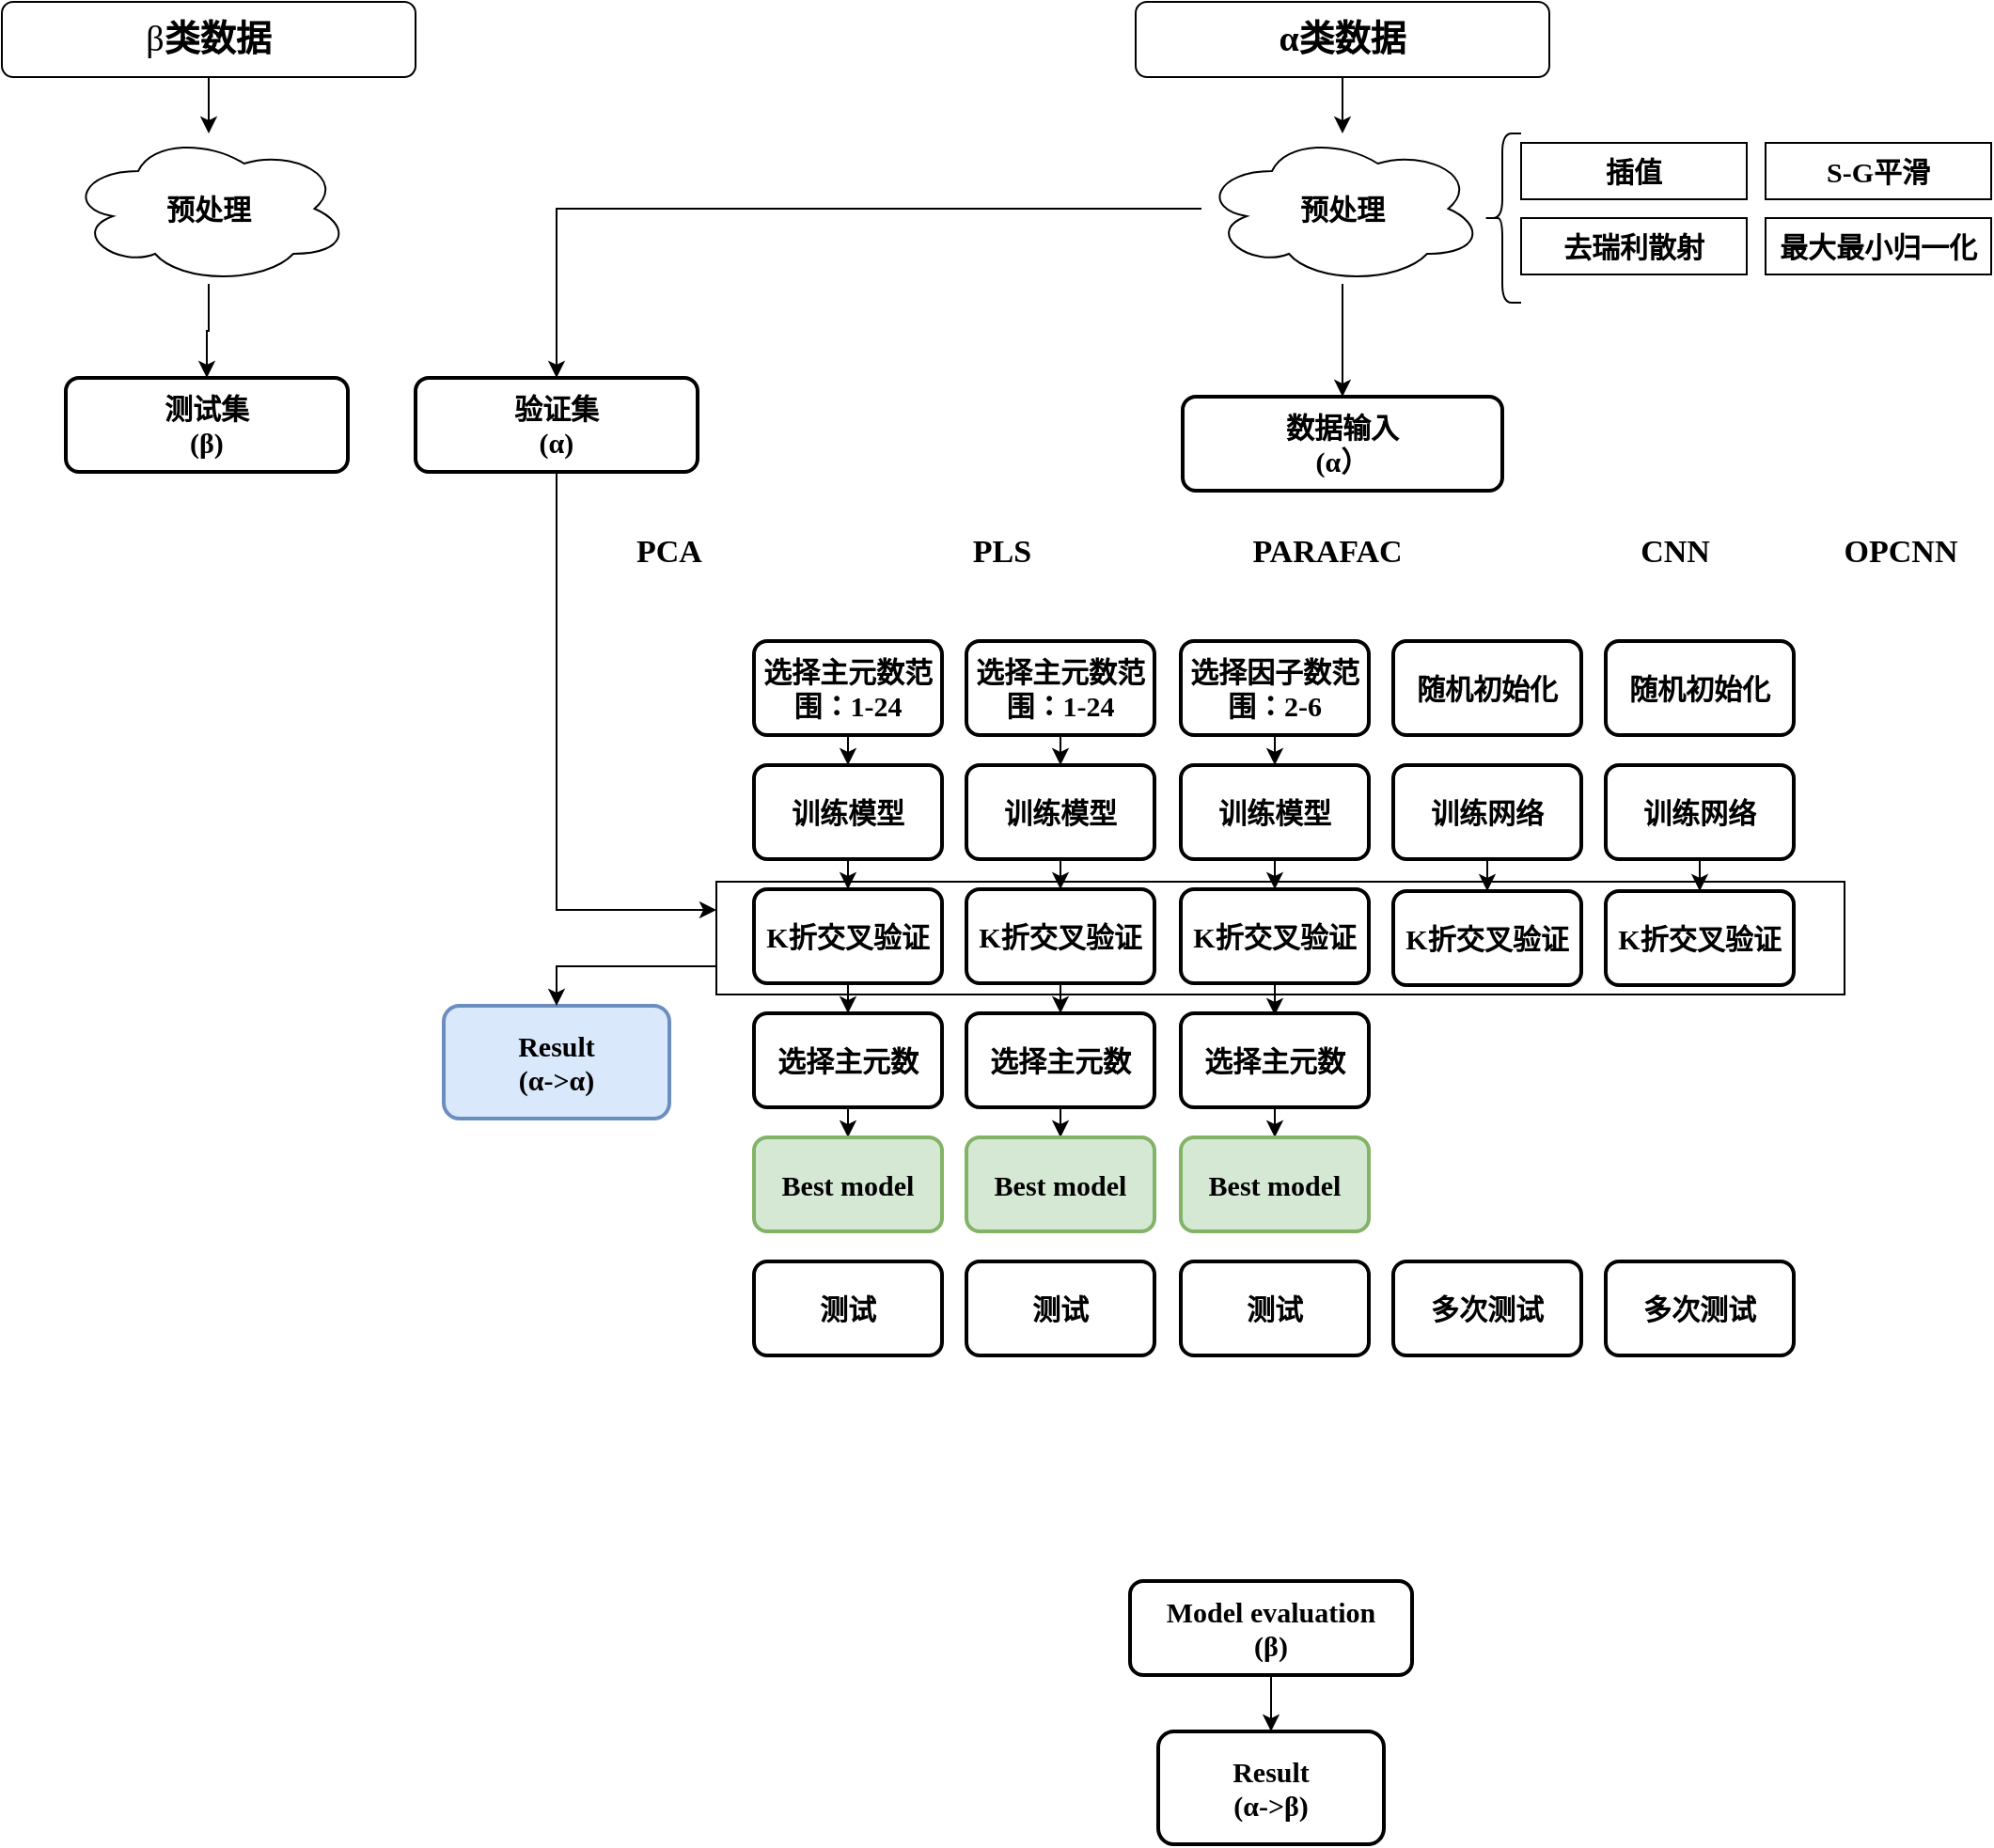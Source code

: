 <mxfile version="22.1.18" type="github">
  <diagram name="第 1 页" id="fnBkCTot6Ez0o81d7CIG">
    <mxGraphModel dx="1987" dy="1780" grid="1" gridSize="10" guides="1" tooltips="1" connect="1" arrows="1" fold="1" page="1" pageScale="1" pageWidth="827" pageHeight="1169" math="0" shadow="0">
      <root>
        <mxCell id="0" />
        <mxCell id="1" parent="0" />
        <mxCell id="RQuAEKyiK-EMNLNWBClG-38" value="" style="rounded=0;whiteSpace=wrap;html=1;fillColor=none;" vertex="1" parent="1">
          <mxGeometry x="100" y="398" width="600" height="60" as="geometry" />
        </mxCell>
        <mxCell id="kYNa-zEm1gCkG2qr6x2S-15" value="数据输入&lt;br style=&quot;font-size: 15px;&quot;&gt;(α）" style="rounded=1;whiteSpace=wrap;html=1;absoluteArcSize=1;arcSize=14;strokeWidth=2;fontSize=15;fontStyle=1;fontFamily=仿宋;" parent="1" vertex="1">
          <mxGeometry x="348" y="140" width="170" height="50" as="geometry" />
        </mxCell>
        <mxCell id="kYNa-zEm1gCkG2qr6x2S-18" value="" style="shape=curlyBracket;whiteSpace=wrap;html=1;rounded=1;labelPosition=left;verticalLabelPosition=middle;align=right;verticalAlign=middle;fontSize=15;fontStyle=1;fontFamily=仿宋;" parent="1" vertex="1">
          <mxGeometry x="508" width="20" height="90" as="geometry" />
        </mxCell>
        <mxCell id="kYNa-zEm1gCkG2qr6x2S-19" value="插值" style="rounded=0;whiteSpace=wrap;html=1;fontSize=15;fontStyle=1;fontFamily=仿宋;" parent="1" vertex="1">
          <mxGeometry x="528" y="5" width="120" height="30" as="geometry" />
        </mxCell>
        <mxCell id="kYNa-zEm1gCkG2qr6x2S-20" value="去瑞利散射" style="rounded=0;whiteSpace=wrap;html=1;fontSize=15;fontStyle=1;fontFamily=仿宋;" parent="1" vertex="1">
          <mxGeometry x="528" y="45" width="120" height="30" as="geometry" />
        </mxCell>
        <mxCell id="kYNa-zEm1gCkG2qr6x2S-21" value="最大最小归一化" style="rounded=0;whiteSpace=wrap;html=1;fontSize=15;fontStyle=1;fontFamily=仿宋;" parent="1" vertex="1">
          <mxGeometry x="658" y="45" width="120" height="30" as="geometry" />
        </mxCell>
        <mxCell id="kYNa-zEm1gCkG2qr6x2S-22" value="S-G平滑" style="rounded=0;whiteSpace=wrap;html=1;fontSize=15;fontStyle=1;fontFamily=仿宋;" parent="1" vertex="1">
          <mxGeometry x="658" y="5" width="120" height="30" as="geometry" />
        </mxCell>
        <mxCell id="RQuAEKyiK-EMNLNWBClG-24" value="" style="edgeStyle=orthogonalEdgeStyle;rounded=0;orthogonalLoop=1;jettySize=auto;html=1;" edge="1" parent="1" source="kYNa-zEm1gCkG2qr6x2S-26" target="RQuAEKyiK-EMNLNWBClG-23">
          <mxGeometry relative="1" as="geometry" />
        </mxCell>
        <mxCell id="kYNa-zEm1gCkG2qr6x2S-26" value="选择主元数范围：1-24" style="rounded=1;whiteSpace=wrap;html=1;absoluteArcSize=1;arcSize=14;strokeWidth=2;fontSize=15;fontStyle=1;fontFamily=仿宋;" parent="1" vertex="1">
          <mxGeometry x="120" y="270" width="100" height="50" as="geometry" />
        </mxCell>
        <mxCell id="kYNa-zEm1gCkG2qr6x2S-39" value="" style="edgeStyle=orthogonalEdgeStyle;rounded=0;orthogonalLoop=1;jettySize=auto;html=1;fontSize=15;fontStyle=1;fontFamily=仿宋;" parent="1" source="kYNa-zEm1gCkG2qr6x2S-27" target="kYNa-zEm1gCkG2qr6x2S-37" edge="1">
          <mxGeometry relative="1" as="geometry" />
        </mxCell>
        <mxCell id="kYNa-zEm1gCkG2qr6x2S-27" value="选择主元数范围：1-24" style="rounded=1;whiteSpace=wrap;html=1;absoluteArcSize=1;arcSize=14;strokeWidth=2;fontSize=15;fontStyle=1;fontFamily=仿宋;" parent="1" vertex="1">
          <mxGeometry x="233" y="270" width="100" height="50" as="geometry" />
        </mxCell>
        <mxCell id="kYNa-zEm1gCkG2qr6x2S-41" value="" style="edgeStyle=orthogonalEdgeStyle;rounded=0;orthogonalLoop=1;jettySize=auto;html=1;fontSize=15;fontStyle=1;fontFamily=仿宋;" parent="1" source="kYNa-zEm1gCkG2qr6x2S-28" target="kYNa-zEm1gCkG2qr6x2S-40" edge="1">
          <mxGeometry relative="1" as="geometry" />
        </mxCell>
        <mxCell id="kYNa-zEm1gCkG2qr6x2S-28" value="选择因子数范围：2-6" style="rounded=1;whiteSpace=wrap;html=1;absoluteArcSize=1;arcSize=14;strokeWidth=2;fontSize=15;fontStyle=1;fontFamily=仿宋;" parent="1" vertex="1">
          <mxGeometry x="347" y="270" width="100" height="50" as="geometry" />
        </mxCell>
        <mxCell id="RQuAEKyiK-EMNLNWBClG-31" value="" style="edgeStyle=orthogonalEdgeStyle;rounded=0;orthogonalLoop=1;jettySize=auto;html=1;" edge="1" parent="1" source="kYNa-zEm1gCkG2qr6x2S-37" target="RQuAEKyiK-EMNLNWBClG-27">
          <mxGeometry relative="1" as="geometry" />
        </mxCell>
        <mxCell id="kYNa-zEm1gCkG2qr6x2S-37" value="训练模型" style="rounded=1;whiteSpace=wrap;html=1;absoluteArcSize=1;arcSize=14;strokeWidth=2;fontSize=15;fontStyle=1;fontFamily=仿宋;" parent="1" vertex="1">
          <mxGeometry x="233" y="336" width="100" height="50" as="geometry" />
        </mxCell>
        <mxCell id="RQuAEKyiK-EMNLNWBClG-32" value="" style="edgeStyle=orthogonalEdgeStyle;rounded=0;orthogonalLoop=1;jettySize=auto;html=1;" edge="1" parent="1" source="kYNa-zEm1gCkG2qr6x2S-40" target="RQuAEKyiK-EMNLNWBClG-28">
          <mxGeometry relative="1" as="geometry" />
        </mxCell>
        <mxCell id="kYNa-zEm1gCkG2qr6x2S-40" value="训练模型" style="rounded=1;whiteSpace=wrap;html=1;absoluteArcSize=1;arcSize=14;strokeWidth=2;fontSize=15;fontStyle=1;fontFamily=仿宋;" parent="1" vertex="1">
          <mxGeometry x="347" y="336" width="100" height="50" as="geometry" />
        </mxCell>
        <mxCell id="RQuAEKyiK-EMNLNWBClG-53" value="" style="edgeStyle=orthogonalEdgeStyle;rounded=0;orthogonalLoop=1;jettySize=auto;html=1;" edge="1" parent="1" source="kYNa-zEm1gCkG2qr6x2S-44" target="RQuAEKyiK-EMNLNWBClG-29">
          <mxGeometry relative="1" as="geometry" />
        </mxCell>
        <mxCell id="kYNa-zEm1gCkG2qr6x2S-44" value="训练网络" style="rounded=1;whiteSpace=wrap;html=1;absoluteArcSize=1;arcSize=14;strokeWidth=2;fontSize=15;fontStyle=1;fontFamily=仿宋;" parent="1" vertex="1">
          <mxGeometry x="460" y="336" width="100" height="50" as="geometry" />
        </mxCell>
        <mxCell id="kYNa-zEm1gCkG2qr6x2S-66" value="" style="edgeStyle=orthogonalEdgeStyle;rounded=0;orthogonalLoop=1;jettySize=auto;html=1;fontSize=15;fontStyle=1;fontFamily=仿宋;" parent="1" source="kYNa-zEm1gCkG2qr6x2S-61" target="kYNa-zEm1gCkG2qr6x2S-65" edge="1">
          <mxGeometry relative="1" as="geometry" />
        </mxCell>
        <mxCell id="kYNa-zEm1gCkG2qr6x2S-61" value="Model evaluation&lt;br style=&quot;font-size: 15px;&quot;&gt;(β)" style="rounded=1;whiteSpace=wrap;html=1;absoluteArcSize=1;arcSize=14;strokeWidth=2;fontSize=15;fontStyle=1;fontFamily=仿宋;" parent="1" vertex="1">
          <mxGeometry x="320" y="770" width="150" height="50" as="geometry" />
        </mxCell>
        <mxCell id="RQuAEKyiK-EMNLNWBClG-33" style="edgeStyle=orthogonalEdgeStyle;rounded=0;orthogonalLoop=1;jettySize=auto;html=1;entryX=0;entryY=0.25;entryDx=0;entryDy=0;exitX=0.5;exitY=1;exitDx=0;exitDy=0;" edge="1" parent="1" source="kYNa-zEm1gCkG2qr6x2S-62" target="RQuAEKyiK-EMNLNWBClG-38">
          <mxGeometry relative="1" as="geometry" />
        </mxCell>
        <mxCell id="kYNa-zEm1gCkG2qr6x2S-62" value="验证集&lt;br style=&quot;font-size: 15px;&quot;&gt;(α)" style="rounded=1;whiteSpace=wrap;html=1;absoluteArcSize=1;arcSize=14;strokeWidth=2;fontSize=15;fontStyle=1;fontFamily=仿宋;" parent="1" vertex="1">
          <mxGeometry x="-60" y="130" width="150" height="50" as="geometry" />
        </mxCell>
        <mxCell id="kYNa-zEm1gCkG2qr6x2S-63" value="Result&lt;br style=&quot;font-size: 15px;&quot;&gt;(α-&amp;gt;α)" style="whiteSpace=wrap;html=1;rounded=1;arcSize=14;strokeWidth=2;fontSize=15;fontStyle=1;fontFamily=仿宋;fillColor=#dae8fc;strokeColor=#6c8ebf;" parent="1" vertex="1">
          <mxGeometry x="-45" y="464" width="120" height="60" as="geometry" />
        </mxCell>
        <mxCell id="kYNa-zEm1gCkG2qr6x2S-65" value="Result&lt;br style=&quot;font-size: 15px;&quot;&gt;(α-&amp;gt;β)" style="whiteSpace=wrap;html=1;rounded=1;arcSize=14;strokeWidth=2;fontSize=15;fontStyle=1;fontFamily=仿宋;" parent="1" vertex="1">
          <mxGeometry x="335" y="850" width="120" height="60" as="geometry" />
        </mxCell>
        <mxCell id="kYNa-zEm1gCkG2qr6x2S-76" value="&lt;b&gt;&lt;font style=&quot;font-size: 17px;&quot;&gt;PCA&lt;/font&gt;&lt;/b&gt;" style="text;html=1;strokeColor=none;fillColor=none;align=center;verticalAlign=middle;whiteSpace=wrap;rounded=0;fontFamily=仿宋;" parent="1" vertex="1">
          <mxGeometry x="45" y="208" width="60" height="30" as="geometry" />
        </mxCell>
        <mxCell id="kYNa-zEm1gCkG2qr6x2S-77" value="&lt;span style=&quot;font-size: 17px;&quot;&gt;&lt;b&gt;PLS&lt;br&gt;&lt;/b&gt;&lt;/span&gt;" style="text;html=1;strokeColor=none;fillColor=none;align=center;verticalAlign=middle;whiteSpace=wrap;rounded=0;fontFamily=仿宋;" parent="1" vertex="1">
          <mxGeometry x="222" y="208" width="60" height="30" as="geometry" />
        </mxCell>
        <mxCell id="kYNa-zEm1gCkG2qr6x2S-78" value="&lt;span style=&quot;font-size: 17px;&quot;&gt;&lt;b&gt;PARAFAC&lt;br&gt;&lt;/b&gt;&lt;/span&gt;" style="text;html=1;strokeColor=none;fillColor=default;align=center;verticalAlign=middle;whiteSpace=wrap;rounded=0;gradientColor=none;fontFamily=仿宋;" parent="1" vertex="1">
          <mxGeometry x="395" y="208" width="60" height="30" as="geometry" />
        </mxCell>
        <mxCell id="kYNa-zEm1gCkG2qr6x2S-79" value="&lt;span style=&quot;font-size: 17px;&quot;&gt;&lt;b&gt;OPCNN&lt;br&gt;&lt;/b&gt;&lt;/span&gt;" style="text;html=1;strokeColor=none;fillColor=none;align=center;verticalAlign=middle;whiteSpace=wrap;rounded=0;fontFamily=仿宋;" parent="1" vertex="1">
          <mxGeometry x="700" y="208" width="60" height="30" as="geometry" />
        </mxCell>
        <mxCell id="RQuAEKyiK-EMNLNWBClG-4" value="&lt;span style=&quot;font-size: 17px;&quot;&gt;&lt;b&gt;CNN&lt;br&gt;&lt;/b&gt;&lt;/span&gt;" style="text;html=1;strokeColor=none;fillColor=none;align=center;verticalAlign=middle;whiteSpace=wrap;rounded=0;fontFamily=仿宋;" vertex="1" parent="1">
          <mxGeometry x="580" y="208" width="60" height="30" as="geometry" />
        </mxCell>
        <mxCell id="RQuAEKyiK-EMNLNWBClG-54" value="" style="edgeStyle=orthogonalEdgeStyle;rounded=0;orthogonalLoop=1;jettySize=auto;html=1;" edge="1" parent="1" source="RQuAEKyiK-EMNLNWBClG-5" target="RQuAEKyiK-EMNLNWBClG-30">
          <mxGeometry relative="1" as="geometry" />
        </mxCell>
        <mxCell id="RQuAEKyiK-EMNLNWBClG-5" value="训练网络" style="rounded=1;whiteSpace=wrap;html=1;absoluteArcSize=1;arcSize=14;strokeWidth=2;fontSize=15;fontStyle=1;fontFamily=仿宋;" vertex="1" parent="1">
          <mxGeometry x="573" y="336" width="100" height="50" as="geometry" />
        </mxCell>
        <mxCell id="RQuAEKyiK-EMNLNWBClG-12" value="" style="edgeStyle=orthogonalEdgeStyle;rounded=0;orthogonalLoop=1;jettySize=auto;html=1;" edge="1" parent="1" source="RQuAEKyiK-EMNLNWBClG-7" target="RQuAEKyiK-EMNLNWBClG-11">
          <mxGeometry relative="1" as="geometry" />
        </mxCell>
        <mxCell id="RQuAEKyiK-EMNLNWBClG-7" value="β&lt;span style=&quot;border-color: var(--border-color); font-weight: 700;&quot;&gt;类数据&lt;/span&gt;" style="rounded=1;whiteSpace=wrap;html=1;fontFamily=仿宋;fontSize=19;" vertex="1" parent="1">
          <mxGeometry x="-280" y="-70" width="220" height="40" as="geometry" />
        </mxCell>
        <mxCell id="RQuAEKyiK-EMNLNWBClG-17" value="" style="edgeStyle=orthogonalEdgeStyle;rounded=0;orthogonalLoop=1;jettySize=auto;html=1;" edge="1" parent="1" source="RQuAEKyiK-EMNLNWBClG-11" target="RQuAEKyiK-EMNLNWBClG-16">
          <mxGeometry relative="1" as="geometry" />
        </mxCell>
        <mxCell id="RQuAEKyiK-EMNLNWBClG-11" value="预处理" style="ellipse;shape=cloud;whiteSpace=wrap;html=1;fontSize=15;fontStyle=1;fontFamily=仿宋;" vertex="1" parent="1">
          <mxGeometry x="-245" width="150" height="80" as="geometry" />
        </mxCell>
        <mxCell id="RQuAEKyiK-EMNLNWBClG-15" value="" style="edgeStyle=orthogonalEdgeStyle;rounded=0;orthogonalLoop=1;jettySize=auto;html=1;" edge="1" parent="1" source="RQuAEKyiK-EMNLNWBClG-13" target="RQuAEKyiK-EMNLNWBClG-14">
          <mxGeometry relative="1" as="geometry" />
        </mxCell>
        <mxCell id="RQuAEKyiK-EMNLNWBClG-13" value="&lt;b style=&quot;border-color: var(--border-color);&quot;&gt;α类数据&lt;/b&gt;" style="rounded=1;whiteSpace=wrap;html=1;fontFamily=仿宋;fontSize=19;fontStyle=1" vertex="1" parent="1">
          <mxGeometry x="323" y="-70" width="220" height="40" as="geometry" />
        </mxCell>
        <mxCell id="RQuAEKyiK-EMNLNWBClG-18" value="" style="edgeStyle=orthogonalEdgeStyle;rounded=0;orthogonalLoop=1;jettySize=auto;html=1;" edge="1" parent="1" source="RQuAEKyiK-EMNLNWBClG-14" target="kYNa-zEm1gCkG2qr6x2S-15">
          <mxGeometry relative="1" as="geometry" />
        </mxCell>
        <mxCell id="RQuAEKyiK-EMNLNWBClG-19" style="edgeStyle=orthogonalEdgeStyle;rounded=0;orthogonalLoop=1;jettySize=auto;html=1;entryX=0.5;entryY=0;entryDx=0;entryDy=0;" edge="1" parent="1" source="RQuAEKyiK-EMNLNWBClG-14" target="kYNa-zEm1gCkG2qr6x2S-62">
          <mxGeometry relative="1" as="geometry" />
        </mxCell>
        <mxCell id="RQuAEKyiK-EMNLNWBClG-14" value="预处理" style="ellipse;shape=cloud;whiteSpace=wrap;html=1;fontSize=15;fontStyle=1;fontFamily=仿宋;" vertex="1" parent="1">
          <mxGeometry x="358" width="150" height="80" as="geometry" />
        </mxCell>
        <mxCell id="RQuAEKyiK-EMNLNWBClG-16" value="测试集&lt;br style=&quot;font-size: 15px;&quot;&gt;(β)" style="rounded=1;whiteSpace=wrap;html=1;absoluteArcSize=1;arcSize=14;strokeWidth=2;fontSize=15;fontStyle=1;fontFamily=仿宋;" vertex="1" parent="1">
          <mxGeometry x="-246" y="130" width="150" height="50" as="geometry" />
        </mxCell>
        <mxCell id="RQuAEKyiK-EMNLNWBClG-26" value="" style="edgeStyle=orthogonalEdgeStyle;rounded=0;orthogonalLoop=1;jettySize=auto;html=1;" edge="1" parent="1" source="RQuAEKyiK-EMNLNWBClG-23" target="RQuAEKyiK-EMNLNWBClG-25">
          <mxGeometry relative="1" as="geometry" />
        </mxCell>
        <mxCell id="RQuAEKyiK-EMNLNWBClG-23" value="训练模型" style="rounded=1;whiteSpace=wrap;html=1;absoluteArcSize=1;arcSize=14;strokeWidth=2;fontSize=15;fontStyle=1;fontFamily=仿宋;" vertex="1" parent="1">
          <mxGeometry x="120" y="336" width="100" height="50" as="geometry" />
        </mxCell>
        <mxCell id="RQuAEKyiK-EMNLNWBClG-40" value="" style="edgeStyle=orthogonalEdgeStyle;rounded=0;orthogonalLoop=1;jettySize=auto;html=1;" edge="1" parent="1" source="RQuAEKyiK-EMNLNWBClG-25" target="RQuAEKyiK-EMNLNWBClG-34">
          <mxGeometry relative="1" as="geometry" />
        </mxCell>
        <mxCell id="RQuAEKyiK-EMNLNWBClG-25" value="K折交叉验证" style="rounded=1;whiteSpace=wrap;html=1;absoluteArcSize=1;arcSize=14;strokeWidth=2;fontSize=15;fontStyle=1;fontFamily=仿宋;" vertex="1" parent="1">
          <mxGeometry x="120" y="402" width="100" height="50" as="geometry" />
        </mxCell>
        <mxCell id="RQuAEKyiK-EMNLNWBClG-47" style="edgeStyle=orthogonalEdgeStyle;rounded=0;orthogonalLoop=1;jettySize=auto;html=1;entryX=0.5;entryY=0;entryDx=0;entryDy=0;" edge="1" parent="1" source="RQuAEKyiK-EMNLNWBClG-27" target="RQuAEKyiK-EMNLNWBClG-35">
          <mxGeometry relative="1" as="geometry" />
        </mxCell>
        <mxCell id="RQuAEKyiK-EMNLNWBClG-27" value="K折交叉验证" style="rounded=1;whiteSpace=wrap;html=1;absoluteArcSize=1;arcSize=14;strokeWidth=2;fontSize=15;fontStyle=1;fontFamily=仿宋;" vertex="1" parent="1">
          <mxGeometry x="233" y="402" width="100" height="50" as="geometry" />
        </mxCell>
        <mxCell id="RQuAEKyiK-EMNLNWBClG-29" value="K折交叉验证" style="rounded=1;whiteSpace=wrap;html=1;absoluteArcSize=1;arcSize=14;strokeWidth=2;fontSize=15;fontStyle=1;fontFamily=仿宋;" vertex="1" parent="1">
          <mxGeometry x="460" y="403" width="100" height="50" as="geometry" />
        </mxCell>
        <mxCell id="RQuAEKyiK-EMNLNWBClG-30" value="K折交叉验证" style="rounded=1;whiteSpace=wrap;html=1;absoluteArcSize=1;arcSize=14;strokeWidth=2;fontSize=15;fontStyle=1;fontFamily=仿宋;" vertex="1" parent="1">
          <mxGeometry x="573" y="403" width="100" height="50" as="geometry" />
        </mxCell>
        <mxCell id="RQuAEKyiK-EMNLNWBClG-42" style="edgeStyle=orthogonalEdgeStyle;rounded=0;orthogonalLoop=1;jettySize=auto;html=1;entryX=0.5;entryY=0;entryDx=0;entryDy=0;" edge="1" parent="1" source="RQuAEKyiK-EMNLNWBClG-34" target="kYNa-zEm1gCkG2qr6x2S-60">
          <mxGeometry relative="1" as="geometry" />
        </mxCell>
        <mxCell id="RQuAEKyiK-EMNLNWBClG-34" value="选择主元数" style="rounded=1;whiteSpace=wrap;html=1;absoluteArcSize=1;arcSize=14;strokeWidth=2;fontSize=15;fontStyle=1;fontFamily=仿宋;" vertex="1" parent="1">
          <mxGeometry x="120" y="468" width="100" height="50" as="geometry" />
        </mxCell>
        <mxCell id="RQuAEKyiK-EMNLNWBClG-44" value="" style="edgeStyle=orthogonalEdgeStyle;rounded=0;orthogonalLoop=1;jettySize=auto;html=1;" edge="1" parent="1" source="RQuAEKyiK-EMNLNWBClG-35" target="kYNa-zEm1gCkG2qr6x2S-48">
          <mxGeometry relative="1" as="geometry" />
        </mxCell>
        <mxCell id="RQuAEKyiK-EMNLNWBClG-35" value="选择主元数" style="rounded=1;whiteSpace=wrap;html=1;absoluteArcSize=1;arcSize=14;strokeWidth=2;fontSize=15;fontStyle=1;fontFamily=仿宋;" vertex="1" parent="1">
          <mxGeometry x="233" y="468" width="100" height="50" as="geometry" />
        </mxCell>
        <mxCell id="RQuAEKyiK-EMNLNWBClG-45" value="" style="edgeStyle=orthogonalEdgeStyle;rounded=0;orthogonalLoop=1;jettySize=auto;html=1;" edge="1" parent="1" source="RQuAEKyiK-EMNLNWBClG-36" target="kYNa-zEm1gCkG2qr6x2S-49">
          <mxGeometry relative="1" as="geometry" />
        </mxCell>
        <mxCell id="RQuAEKyiK-EMNLNWBClG-39" style="edgeStyle=orthogonalEdgeStyle;rounded=0;orthogonalLoop=1;jettySize=auto;html=1;exitX=0;exitY=0.75;exitDx=0;exitDy=0;entryX=0.5;entryY=0;entryDx=0;entryDy=0;" edge="1" parent="1" source="RQuAEKyiK-EMNLNWBClG-38" target="kYNa-zEm1gCkG2qr6x2S-63">
          <mxGeometry relative="1" as="geometry" />
        </mxCell>
        <mxCell id="kYNa-zEm1gCkG2qr6x2S-48" value="Best model" style="rounded=1;whiteSpace=wrap;html=1;absoluteArcSize=1;arcSize=14;strokeWidth=2;fillColor=#d5e8d4;strokeColor=#82b366;fontSize=15;fontStyle=1;fontFamily=仿宋;" parent="1" vertex="1">
          <mxGeometry x="233" y="534" width="100" height="50" as="geometry" />
        </mxCell>
        <mxCell id="kYNa-zEm1gCkG2qr6x2S-49" value="Best model" style="rounded=1;whiteSpace=wrap;html=1;absoluteArcSize=1;arcSize=14;strokeWidth=2;fillColor=#d5e8d4;strokeColor=#82b366;fontSize=15;fontStyle=1;fontFamily=仿宋;" parent="1" vertex="1">
          <mxGeometry x="347" y="534" width="100" height="50" as="geometry" />
        </mxCell>
        <mxCell id="kYNa-zEm1gCkG2qr6x2S-60" value="Best model" style="rounded=1;whiteSpace=wrap;html=1;absoluteArcSize=1;arcSize=14;strokeWidth=2;fillColor=#d5e8d4;strokeColor=#82b366;fontSize=15;fontStyle=1;fontFamily=仿宋;" parent="1" vertex="1">
          <mxGeometry x="120" y="534" width="100" height="50" as="geometry" />
        </mxCell>
        <mxCell id="RQuAEKyiK-EMNLNWBClG-52" style="edgeStyle=orthogonalEdgeStyle;rounded=0;orthogonalLoop=1;jettySize=auto;html=1;entryX=0.5;entryY=0.02;entryDx=0;entryDy=0;entryPerimeter=0;" edge="1" parent="1" source="RQuAEKyiK-EMNLNWBClG-28" target="RQuAEKyiK-EMNLNWBClG-36">
          <mxGeometry relative="1" as="geometry" />
        </mxCell>
        <mxCell id="RQuAEKyiK-EMNLNWBClG-28" value="K折交叉验证" style="rounded=1;whiteSpace=wrap;html=1;absoluteArcSize=1;arcSize=14;strokeWidth=2;fontSize=15;fontStyle=1;fontFamily=仿宋;" vertex="1" parent="1">
          <mxGeometry x="347" y="402" width="100" height="50" as="geometry" />
        </mxCell>
        <mxCell id="RQuAEKyiK-EMNLNWBClG-36" value="选择主元数" style="rounded=1;whiteSpace=wrap;html=1;absoluteArcSize=1;arcSize=14;strokeWidth=2;fontSize=15;fontStyle=1;fontFamily=仿宋;" vertex="1" parent="1">
          <mxGeometry x="347" y="468" width="100" height="50" as="geometry" />
        </mxCell>
        <mxCell id="RQuAEKyiK-EMNLNWBClG-55" value="测试" style="rounded=1;whiteSpace=wrap;html=1;absoluteArcSize=1;arcSize=14;strokeWidth=2;fontSize=15;fontStyle=1;fontFamily=仿宋;" vertex="1" parent="1">
          <mxGeometry x="120" y="600" width="100" height="50" as="geometry" />
        </mxCell>
        <mxCell id="RQuAEKyiK-EMNLNWBClG-56" value="测试" style="rounded=1;whiteSpace=wrap;html=1;absoluteArcSize=1;arcSize=14;strokeWidth=2;fontSize=15;fontStyle=1;fontFamily=仿宋;" vertex="1" parent="1">
          <mxGeometry x="233" y="600" width="100" height="50" as="geometry" />
        </mxCell>
        <mxCell id="RQuAEKyiK-EMNLNWBClG-57" value="测试" style="rounded=1;whiteSpace=wrap;html=1;absoluteArcSize=1;arcSize=14;strokeWidth=2;fontSize=15;fontStyle=1;fontFamily=仿宋;" vertex="1" parent="1">
          <mxGeometry x="347" y="600" width="100" height="50" as="geometry" />
        </mxCell>
        <mxCell id="RQuAEKyiK-EMNLNWBClG-58" value="多次测试" style="rounded=1;whiteSpace=wrap;html=1;absoluteArcSize=1;arcSize=14;strokeWidth=2;fontSize=15;fontStyle=1;fontFamily=仿宋;" vertex="1" parent="1">
          <mxGeometry x="460" y="600" width="100" height="50" as="geometry" />
        </mxCell>
        <mxCell id="RQuAEKyiK-EMNLNWBClG-59" value="多次测试" style="rounded=1;whiteSpace=wrap;html=1;absoluteArcSize=1;arcSize=14;strokeWidth=2;fontSize=15;fontStyle=1;fontFamily=仿宋;" vertex="1" parent="1">
          <mxGeometry x="573" y="600" width="100" height="50" as="geometry" />
        </mxCell>
        <mxCell id="RQuAEKyiK-EMNLNWBClG-60" value="随机初始化" style="rounded=1;whiteSpace=wrap;html=1;absoluteArcSize=1;arcSize=14;strokeWidth=2;fontSize=15;fontStyle=1;fontFamily=仿宋;" vertex="1" parent="1">
          <mxGeometry x="460" y="270" width="100" height="50" as="geometry" />
        </mxCell>
        <mxCell id="RQuAEKyiK-EMNLNWBClG-61" value="随机初始化" style="rounded=1;whiteSpace=wrap;html=1;absoluteArcSize=1;arcSize=14;strokeWidth=2;fontSize=15;fontStyle=1;fontFamily=仿宋;" vertex="1" parent="1">
          <mxGeometry x="573" y="270" width="100" height="50" as="geometry" />
        </mxCell>
      </root>
    </mxGraphModel>
  </diagram>
</mxfile>
